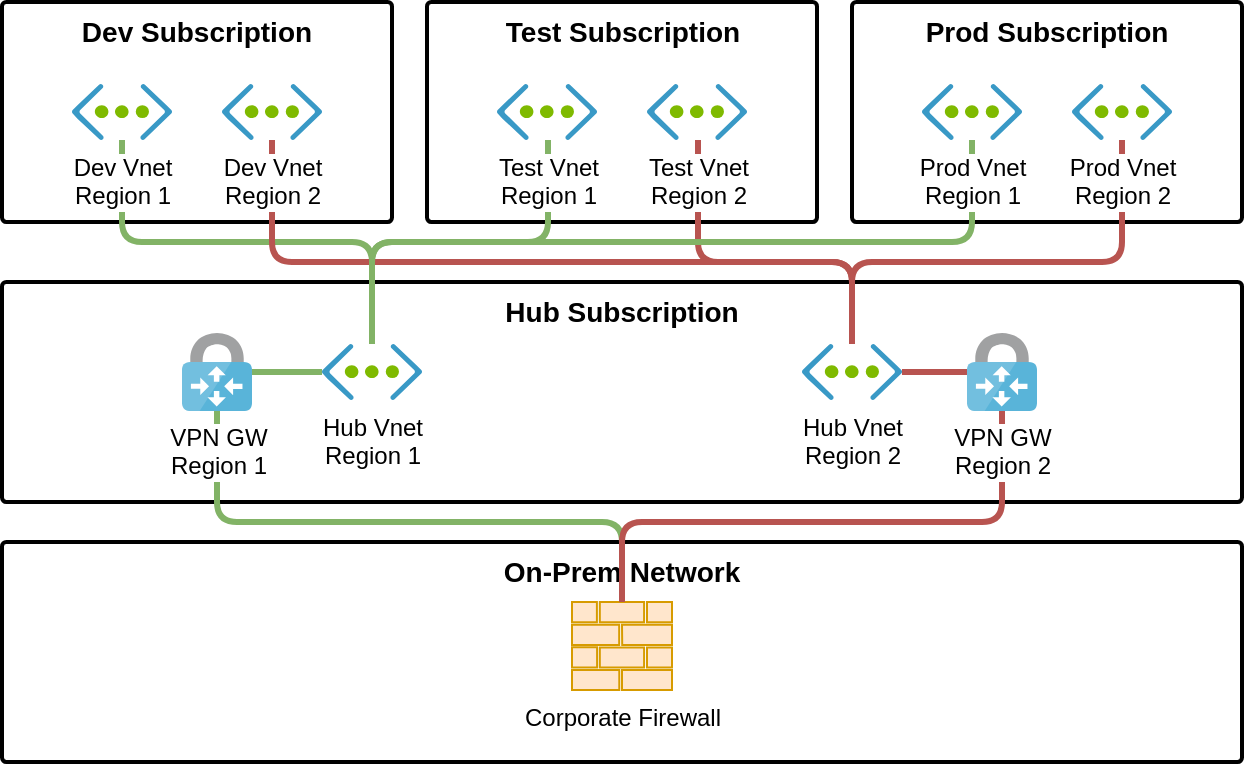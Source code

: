<mxfile version="13.0.7" type="device"><diagram id="v8PCugxRGBczg4aenptr" name="Page-1"><mxGraphModel dx="1274" dy="193" grid="1" gridSize="10" guides="1" tooltips="1" connect="1" arrows="1" fold="1" page="0" pageScale="1" pageWidth="827" pageHeight="1169" math="0" shadow="0"><root><mxCell id="PLwpXO-AgdW77cY6Gp8z-0"/><mxCell id="PLwpXO-AgdW77cY6Gp8z-1" parent="PLwpXO-AgdW77cY6Gp8z-0"/><mxCell id="9LzuJh2lILxXrBZHX1SH-30" value="On-Prem Network" style="rounded=1;whiteSpace=wrap;html=1;verticalAlign=top;strokeWidth=2;fontStyle=1;fontSize=14;arcSize=2;" vertex="1" parent="PLwpXO-AgdW77cY6Gp8z-1"><mxGeometry x="-240" y="950" width="620" height="110" as="geometry"/></mxCell><mxCell id="9LzuJh2lILxXrBZHX1SH-31" value="Corporate Firewall" style="aspect=fixed;pointerEvents=1;shadow=0;dashed=0;html=1;strokeColor=#d79b00;labelPosition=center;verticalLabelPosition=bottom;verticalAlign=top;align=center;fillColor=#ffe6cc;shape=mxgraph.mscae.enterprise.firewall" vertex="1" parent="PLwpXO-AgdW77cY6Gp8z-1"><mxGeometry x="45" y="980" width="50" height="44" as="geometry"/></mxCell><mxCell id="9LzuJh2lILxXrBZHX1SH-5" value="Hub Subscription" style="rounded=1;whiteSpace=wrap;html=1;verticalAlign=top;strokeWidth=2;fontStyle=1;fontSize=14;arcSize=2;" vertex="1" parent="PLwpXO-AgdW77cY6Gp8z-1"><mxGeometry x="-240" y="820" width="620" height="110" as="geometry"/></mxCell><mxCell id="ZW9p_vj0GfPLws3EA5u--16" value="Dev Subscription" style="rounded=1;whiteSpace=wrap;html=1;verticalAlign=top;strokeWidth=2;fontStyle=1;fontSize=14;arcSize=2;" parent="PLwpXO-AgdW77cY6Gp8z-1" vertex="1"><mxGeometry x="-240" y="680" width="195" height="110" as="geometry"/></mxCell><mxCell id="9LzuJh2lILxXrBZHX1SH-10" style="edgeStyle=orthogonalEdgeStyle;rounded=1;orthogonalLoop=1;jettySize=auto;html=1;endArrow=none;endFill=0;strokeWidth=3;fillColor=#d5e8d4;strokeColor=#82b366;" edge="1" parent="PLwpXO-AgdW77cY6Gp8z-1" source="ZW9p_vj0GfPLws3EA5u--12" target="9LzuJh2lILxXrBZHX1SH-9"><mxGeometry relative="1" as="geometry"/></mxCell><mxCell id="9LzuJh2lILxXrBZHX1SH-23" style="edgeStyle=orthogonalEdgeStyle;rounded=1;orthogonalLoop=1;jettySize=auto;html=1;endArrow=none;endFill=0;strokeWidth=3;fillColor=#d5e8d4;strokeColor=#82b366;" edge="1" parent="PLwpXO-AgdW77cY6Gp8z-1" source="ZW9p_vj0GfPLws3EA5u--12" target="9LzuJh2lILxXrBZHX1SH-0"><mxGeometry relative="1" as="geometry"><Array as="points"><mxPoint x="-55" y="800"/><mxPoint x="-180" y="800"/></Array></mxGeometry></mxCell><mxCell id="9LzuJh2lILxXrBZHX1SH-14" value="Test Subscription" style="rounded=1;whiteSpace=wrap;html=1;verticalAlign=top;strokeWidth=2;fontStyle=1;fontSize=14;arcSize=2;" vertex="1" parent="PLwpXO-AgdW77cY6Gp8z-1"><mxGeometry x="-27.5" y="680" width="195" height="110" as="geometry"/></mxCell><mxCell id="9LzuJh2lILxXrBZHX1SH-17" value="Prod Subscription" style="rounded=1;whiteSpace=wrap;html=1;verticalAlign=top;strokeWidth=2;fontStyle=1;fontSize=14;arcSize=2;" vertex="1" parent="PLwpXO-AgdW77cY6Gp8z-1"><mxGeometry x="185" y="680" width="195" height="110" as="geometry"/></mxCell><mxCell id="9LzuJh2lILxXrBZHX1SH-20" style="edgeStyle=orthogonalEdgeStyle;rounded=1;orthogonalLoop=1;jettySize=auto;html=1;endArrow=none;endFill=0;strokeWidth=3;fillColor=#f8cecc;strokeColor=#b85450;" edge="1" parent="PLwpXO-AgdW77cY6Gp8z-1" source="9LzuJh2lILxXrBZHX1SH-21" target="9LzuJh2lILxXrBZHX1SH-22"><mxGeometry relative="1" as="geometry"/></mxCell><mxCell id="9LzuJh2lILxXrBZHX1SH-26" style="edgeStyle=orthogonalEdgeStyle;rounded=1;orthogonalLoop=1;jettySize=auto;html=1;endArrow=none;endFill=0;strokeWidth=3;fillColor=#f8cecc;strokeColor=#b85450;" edge="1" parent="PLwpXO-AgdW77cY6Gp8z-1" source="9LzuJh2lILxXrBZHX1SH-21" target="9LzuJh2lILxXrBZHX1SH-19"><mxGeometry relative="1" as="geometry"><Array as="points"><mxPoint x="185" y="810"/><mxPoint x="320" y="810"/></Array></mxGeometry></mxCell><mxCell id="9LzuJh2lILxXrBZHX1SH-27" style="edgeStyle=orthogonalEdgeStyle;rounded=1;orthogonalLoop=1;jettySize=auto;html=1;endArrow=none;endFill=0;strokeWidth=3;fillColor=#f8cecc;strokeColor=#b85450;" edge="1" parent="PLwpXO-AgdW77cY6Gp8z-1" source="9LzuJh2lILxXrBZHX1SH-21" target="9LzuJh2lILxXrBZHX1SH-16"><mxGeometry relative="1" as="geometry"><Array as="points"><mxPoint x="185" y="810"/><mxPoint x="108" y="810"/></Array></mxGeometry></mxCell><mxCell id="9LzuJh2lILxXrBZHX1SH-28" style="edgeStyle=orthogonalEdgeStyle;rounded=1;orthogonalLoop=1;jettySize=auto;html=1;endArrow=none;endFill=0;strokeWidth=3;fillColor=#f8cecc;strokeColor=#b85450;" edge="1" parent="PLwpXO-AgdW77cY6Gp8z-1" source="9LzuJh2lILxXrBZHX1SH-21" target="9LzuJh2lILxXrBZHX1SH-12"><mxGeometry relative="1" as="geometry"><Array as="points"><mxPoint x="185" y="810"/><mxPoint x="-105" y="810"/></Array></mxGeometry></mxCell><mxCell id="9LzuJh2lILxXrBZHX1SH-24" style="edgeStyle=orthogonalEdgeStyle;rounded=1;orthogonalLoop=1;jettySize=auto;html=1;endArrow=none;endFill=0;strokeWidth=3;fillColor=#d5e8d4;strokeColor=#82b366;" edge="1" parent="PLwpXO-AgdW77cY6Gp8z-1" source="ZW9p_vj0GfPLws3EA5u--12" target="9LzuJh2lILxXrBZHX1SH-15"><mxGeometry relative="1" as="geometry"><Array as="points"><mxPoint x="-55" y="800"/><mxPoint x="33" y="800"/></Array></mxGeometry></mxCell><mxCell id="9LzuJh2lILxXrBZHX1SH-25" style="edgeStyle=orthogonalEdgeStyle;rounded=1;orthogonalLoop=1;jettySize=auto;html=1;endArrow=none;endFill=0;strokeWidth=3;fillColor=#d5e8d4;strokeColor=#82b366;" edge="1" parent="PLwpXO-AgdW77cY6Gp8z-1" source="ZW9p_vj0GfPLws3EA5u--12" target="9LzuJh2lILxXrBZHX1SH-18"><mxGeometry relative="1" as="geometry"><Array as="points"><mxPoint x="-55" y="800"/><mxPoint x="245" y="800"/></Array></mxGeometry></mxCell><mxCell id="ZW9p_vj0GfPLws3EA5u--12" value="Hub Vnet&lt;br&gt;Region 1" style="aspect=fixed;html=1;points=[];align=center;image;fontSize=12;image=img/lib/mscae/Virtual_Network.svg;" parent="PLwpXO-AgdW77cY6Gp8z-1" vertex="1"><mxGeometry x="-80" y="851" width="50" height="28.0" as="geometry"/></mxCell><mxCell id="9LzuJh2lILxXrBZHX1SH-0" value="Dev Vnet&lt;br&gt;Region 1" style="aspect=fixed;html=1;points=[];align=center;image;fontSize=12;image=img/lib/mscae/Virtual_Network.svg;" vertex="1" parent="PLwpXO-AgdW77cY6Gp8z-1"><mxGeometry x="-205" y="721" width="50" height="28.0" as="geometry"/></mxCell><mxCell id="9LzuJh2lILxXrBZHX1SH-33" style="edgeStyle=orthogonalEdgeStyle;rounded=1;orthogonalLoop=1;jettySize=auto;html=1;endArrow=none;endFill=0;strokeWidth=3;fillColor=#d5e8d4;strokeColor=#82b366;" edge="1" parent="PLwpXO-AgdW77cY6Gp8z-1" source="9LzuJh2lILxXrBZHX1SH-9" target="9LzuJh2lILxXrBZHX1SH-31"><mxGeometry relative="1" as="geometry"><Array as="points"><mxPoint x="-132" y="940"/><mxPoint x="70" y="940"/></Array></mxGeometry></mxCell><mxCell id="9LzuJh2lILxXrBZHX1SH-9" value="VPN GW&lt;br&gt;Region 1" style="aspect=fixed;html=1;points=[];align=center;image;fontSize=12;image=img/lib/mscae/VPN_Gateway.svg;" vertex="1" parent="PLwpXO-AgdW77cY6Gp8z-1"><mxGeometry x="-150" y="845.56" width="35" height="38.89" as="geometry"/></mxCell><mxCell id="9LzuJh2lILxXrBZHX1SH-12" value="Dev Vnet&lt;br&gt;Region 2" style="aspect=fixed;html=1;points=[];align=center;image;fontSize=12;image=img/lib/mscae/Virtual_Network.svg;" vertex="1" parent="PLwpXO-AgdW77cY6Gp8z-1"><mxGeometry x="-130" y="721" width="50" height="28.0" as="geometry"/></mxCell><mxCell id="9LzuJh2lILxXrBZHX1SH-15" value="Test Vnet&lt;br&gt;Region 1" style="aspect=fixed;html=1;points=[];align=center;image;fontSize=12;image=img/lib/mscae/Virtual_Network.svg;" vertex="1" parent="PLwpXO-AgdW77cY6Gp8z-1"><mxGeometry x="7.5" y="721" width="50" height="28.0" as="geometry"/></mxCell><mxCell id="9LzuJh2lILxXrBZHX1SH-16" value="Test Vnet&lt;br&gt;Region 2" style="aspect=fixed;html=1;points=[];align=center;image;fontSize=12;image=img/lib/mscae/Virtual_Network.svg;" vertex="1" parent="PLwpXO-AgdW77cY6Gp8z-1"><mxGeometry x="82.5" y="721" width="50" height="28.0" as="geometry"/></mxCell><mxCell id="9LzuJh2lILxXrBZHX1SH-18" value="Prod Vnet&lt;br&gt;Region 1" style="aspect=fixed;html=1;points=[];align=center;image;fontSize=12;image=img/lib/mscae/Virtual_Network.svg;" vertex="1" parent="PLwpXO-AgdW77cY6Gp8z-1"><mxGeometry x="220" y="721" width="50" height="28.0" as="geometry"/></mxCell><mxCell id="9LzuJh2lILxXrBZHX1SH-19" value="Prod Vnet&lt;br&gt;Region 2" style="aspect=fixed;html=1;points=[];align=center;image;fontSize=12;image=img/lib/mscae/Virtual_Network.svg;" vertex="1" parent="PLwpXO-AgdW77cY6Gp8z-1"><mxGeometry x="295" y="721" width="50" height="28.0" as="geometry"/></mxCell><mxCell id="9LzuJh2lILxXrBZHX1SH-21" value="Hub Vnet&lt;br&gt;Region 2" style="aspect=fixed;html=1;points=[];align=center;image;fontSize=12;image=img/lib/mscae/Virtual_Network.svg;" vertex="1" parent="PLwpXO-AgdW77cY6Gp8z-1"><mxGeometry x="160" y="851" width="50" height="28.0" as="geometry"/></mxCell><mxCell id="9LzuJh2lILxXrBZHX1SH-32" style="edgeStyle=orthogonalEdgeStyle;rounded=1;orthogonalLoop=1;jettySize=auto;html=1;endArrow=none;endFill=0;strokeWidth=3;fillColor=#f8cecc;strokeColor=#b85450;" edge="1" parent="PLwpXO-AgdW77cY6Gp8z-1" source="9LzuJh2lILxXrBZHX1SH-22" target="9LzuJh2lILxXrBZHX1SH-31"><mxGeometry relative="1" as="geometry"><Array as="points"><mxPoint x="260" y="940"/><mxPoint x="70" y="940"/></Array></mxGeometry></mxCell><mxCell id="9LzuJh2lILxXrBZHX1SH-22" value="VPN GW&lt;br&gt;Region 2" style="aspect=fixed;html=1;points=[];align=center;image;fontSize=12;image=img/lib/mscae/VPN_Gateway.svg;" vertex="1" parent="PLwpXO-AgdW77cY6Gp8z-1"><mxGeometry x="242.5" y="845.56" width="35" height="38.89" as="geometry"/></mxCell></root></mxGraphModel></diagram></mxfile>